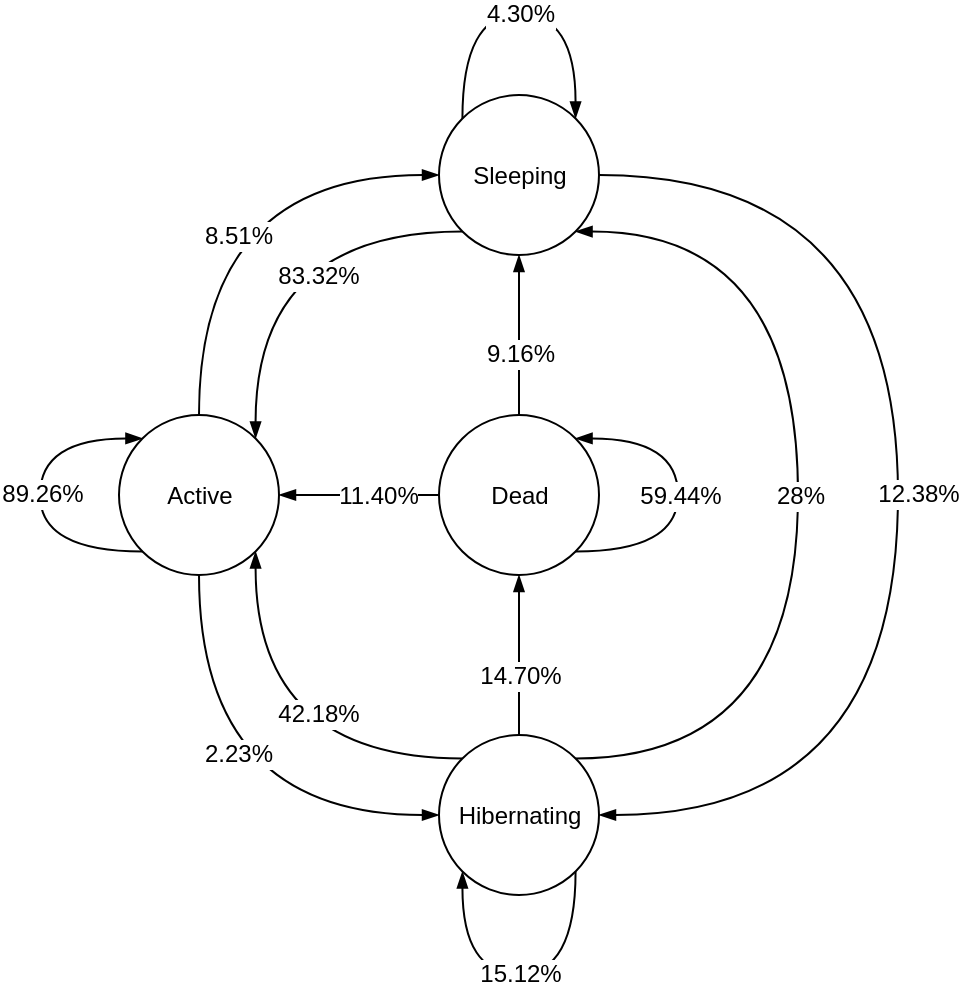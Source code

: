 <mxfile version="10.7.2" type="device"><diagram id="9UBkWEJo5CrtoVMXHFSm" name="Pagina-1"><mxGraphModel dx="842" dy="528" grid="1" gridSize="10" guides="1" tooltips="1" connect="1" arrows="1" fold="1" page="1" pageScale="1" pageWidth="827" pageHeight="1169" math="0" shadow="0"><root><mxCell id="0"/><mxCell id="1" parent="0"/><mxCell id="Ih3rcroOnMGSitw1VyhI-1" style="edgeStyle=orthogonalEdgeStyle;rounded=0;orthogonalLoop=1;jettySize=auto;html=1;exitX=0.5;exitY=0;exitDx=0;exitDy=0;entryX=0;entryY=0.5;entryDx=0;entryDy=0;endArrow=blockThin;endFill=1;curved=1;" parent="1" source="Ih3rcroOnMGSitw1VyhI-5" target="Ih3rcroOnMGSitw1VyhI-10" edge="1"><mxGeometry relative="1" as="geometry"/></mxCell><mxCell id="Ih3rcroOnMGSitw1VyhI-2" value="8.51%" style="text;html=1;resizable=0;points=[];align=center;verticalAlign=middle;labelBackgroundColor=#ffffff;" parent="Ih3rcroOnMGSitw1VyhI-1" vertex="1" connectable="0"><mxGeometry x="-0.156" y="-25" relative="1" as="geometry"><mxPoint x="-5.5" y="11.5" as="offset"/></mxGeometry></mxCell><mxCell id="Ih3rcroOnMGSitw1VyhI-3" style="edgeStyle=orthogonalEdgeStyle;curved=1;rounded=0;orthogonalLoop=1;jettySize=auto;html=1;exitX=0.5;exitY=1;exitDx=0;exitDy=0;entryX=0;entryY=0.5;entryDx=0;entryDy=0;endArrow=blockThin;endFill=1;" parent="1" source="Ih3rcroOnMGSitw1VyhI-5" target="Ih3rcroOnMGSitw1VyhI-22" edge="1"><mxGeometry relative="1" as="geometry"><Array as="points"><mxPoint x="201" y="561"/></Array></mxGeometry></mxCell><mxCell id="Ih3rcroOnMGSitw1VyhI-4" value="2.23%" style="text;html=1;resizable=0;points=[];align=center;verticalAlign=middle;labelBackgroundColor=#ffffff;" parent="Ih3rcroOnMGSitw1VyhI-3" vertex="1" connectable="0"><mxGeometry x="-0.21" y="-16" relative="1" as="geometry"><mxPoint x="35.5" y="-5.5" as="offset"/></mxGeometry></mxCell><mxCell id="Ih3rcroOnMGSitw1VyhI-5" value="Active" style="ellipse;whiteSpace=wrap;html=1;" parent="1" vertex="1"><mxGeometry x="160.5" y="360.5" width="80" height="80" as="geometry"/></mxCell><mxCell id="Ih3rcroOnMGSitw1VyhI-6" style="edgeStyle=orthogonalEdgeStyle;curved=1;rounded=0;orthogonalLoop=1;jettySize=auto;html=1;exitX=0;exitY=1;exitDx=0;exitDy=0;entryX=1;entryY=0;entryDx=0;entryDy=0;endArrow=blockThin;endFill=1;" parent="1" source="Ih3rcroOnMGSitw1VyhI-10" target="Ih3rcroOnMGSitw1VyhI-5" edge="1"><mxGeometry relative="1" as="geometry"><Array as="points"><mxPoint x="229" y="269"/></Array></mxGeometry></mxCell><mxCell id="Ih3rcroOnMGSitw1VyhI-7" value="83.32%" style="text;html=1;resizable=0;points=[];align=center;verticalAlign=middle;labelBackgroundColor=#ffffff;" parent="Ih3rcroOnMGSitw1VyhI-6" vertex="1" connectable="0"><mxGeometry x="-0.237" y="-12" relative="1" as="geometry"><mxPoint x="7" y="33.5" as="offset"/></mxGeometry></mxCell><mxCell id="Ih3rcroOnMGSitw1VyhI-8" style="edgeStyle=orthogonalEdgeStyle;curved=1;rounded=0;orthogonalLoop=1;jettySize=auto;html=1;exitX=1;exitY=0.5;exitDx=0;exitDy=0;entryX=1;entryY=0.5;entryDx=0;entryDy=0;endArrow=blockThin;endFill=1;" parent="1" source="Ih3rcroOnMGSitw1VyhI-10" target="Ih3rcroOnMGSitw1VyhI-22" edge="1"><mxGeometry relative="1" as="geometry"><Array as="points"><mxPoint x="550" y="241"/><mxPoint x="550" y="561"/></Array></mxGeometry></mxCell><mxCell id="Ih3rcroOnMGSitw1VyhI-9" value="12.38%&lt;br&gt;" style="text;html=1;resizable=0;points=[];align=center;verticalAlign=middle;labelBackgroundColor=#ffffff;" parent="Ih3rcroOnMGSitw1VyhI-8" vertex="1" connectable="0"><mxGeometry x="-0.147" y="-5" relative="1" as="geometry"><mxPoint x="15" y="44.5" as="offset"/></mxGeometry></mxCell><mxCell id="Ih3rcroOnMGSitw1VyhI-10" value="Sleeping" style="ellipse;whiteSpace=wrap;html=1;" parent="1" vertex="1"><mxGeometry x="320.5" y="200.5" width="80" height="80" as="geometry"/></mxCell><mxCell id="Ih3rcroOnMGSitw1VyhI-11" style="edgeStyle=orthogonalEdgeStyle;curved=1;rounded=0;orthogonalLoop=1;jettySize=auto;html=1;exitX=0.5;exitY=0;exitDx=0;exitDy=0;entryX=0.5;entryY=1;entryDx=0;entryDy=0;endArrow=blockThin;endFill=1;" parent="1" source="Ih3rcroOnMGSitw1VyhI-15" target="Ih3rcroOnMGSitw1VyhI-10" edge="1"><mxGeometry relative="1" as="geometry"><Array as="points"><mxPoint x="361" y="300"/><mxPoint x="361" y="300"/></Array></mxGeometry></mxCell><mxCell id="Ih3rcroOnMGSitw1VyhI-12" value="9.16%" style="text;html=1;resizable=0;points=[];align=center;verticalAlign=middle;labelBackgroundColor=#ffffff;" parent="Ih3rcroOnMGSitw1VyhI-11" vertex="1" connectable="0"><mxGeometry x="-0.24" y="24" relative="1" as="geometry"><mxPoint x="24" y="-0.5" as="offset"/></mxGeometry></mxCell><mxCell id="Ih3rcroOnMGSitw1VyhI-13" style="edgeStyle=orthogonalEdgeStyle;curved=1;rounded=0;orthogonalLoop=1;jettySize=auto;html=1;endArrow=blockThin;endFill=1;entryX=1;entryY=0.5;entryDx=0;entryDy=0;exitX=0;exitY=0.5;exitDx=0;exitDy=0;" parent="1" source="Ih3rcroOnMGSitw1VyhI-15" target="Ih3rcroOnMGSitw1VyhI-5" edge="1"><mxGeometry relative="1" as="geometry"><mxPoint x="320" y="450" as="sourcePoint"/><mxPoint x="230" y="429" as="targetPoint"/><Array as="points"><mxPoint x="321" y="400"/><mxPoint x="280" y="400"/><mxPoint x="280" y="401"/></Array></mxGeometry></mxCell><mxCell id="Ih3rcroOnMGSitw1VyhI-14" value="11.40%" style="text;html=1;resizable=0;points=[];align=center;verticalAlign=middle;labelBackgroundColor=#ffffff;" parent="Ih3rcroOnMGSitw1VyhI-13" vertex="1" connectable="0"><mxGeometry x="0.125" y="-2" relative="1" as="geometry"><mxPoint x="14.5" y="2" as="offset"/></mxGeometry></mxCell><mxCell id="Ih3rcroOnMGSitw1VyhI-15" value="Dead" style="ellipse;whiteSpace=wrap;html=1;" parent="1" vertex="1"><mxGeometry x="320.5" y="360.5" width="80" height="80" as="geometry"/></mxCell><mxCell id="Ih3rcroOnMGSitw1VyhI-16" style="edgeStyle=orthogonalEdgeStyle;curved=1;rounded=0;orthogonalLoop=1;jettySize=auto;html=1;entryX=1;entryY=1;entryDx=0;entryDy=0;endArrow=blockThin;endFill=1;exitX=0;exitY=0;exitDx=0;exitDy=0;" parent="1" source="Ih3rcroOnMGSitw1VyhI-22" target="Ih3rcroOnMGSitw1VyhI-5" edge="1"><mxGeometry relative="1" as="geometry"><mxPoint x="400.5" y="520.5" as="sourcePoint"/></mxGeometry></mxCell><mxCell id="Ih3rcroOnMGSitw1VyhI-17" value="42.18%&lt;br&gt;" style="text;html=1;resizable=0;points=[];align=center;verticalAlign=middle;labelBackgroundColor=#ffffff;" parent="Ih3rcroOnMGSitw1VyhI-16" vertex="1" connectable="0"><mxGeometry x="-0.24" y="-22" relative="1" as="geometry"><mxPoint x="6" as="offset"/></mxGeometry></mxCell><mxCell id="Ih3rcroOnMGSitw1VyhI-18" style="edgeStyle=orthogonalEdgeStyle;curved=1;rounded=0;orthogonalLoop=1;jettySize=auto;html=1;entryX=0.5;entryY=1;entryDx=0;entryDy=0;endArrow=blockThin;endFill=1;exitX=0.5;exitY=0;exitDx=0;exitDy=0;" parent="1" source="Ih3rcroOnMGSitw1VyhI-22" target="Ih3rcroOnMGSitw1VyhI-15" edge="1"><mxGeometry relative="1" as="geometry"><mxPoint x="400" y="500" as="sourcePoint"/><Array as="points"/></mxGeometry></mxCell><mxCell id="Ih3rcroOnMGSitw1VyhI-19" value="14.70%" style="text;html=1;resizable=0;points=[];align=center;verticalAlign=middle;labelBackgroundColor=#ffffff;" parent="Ih3rcroOnMGSitw1VyhI-18" vertex="1" connectable="0"><mxGeometry x="-0.271" y="19" relative="1" as="geometry"><mxPoint x="19" y="-1" as="offset"/></mxGeometry></mxCell><mxCell id="Ih3rcroOnMGSitw1VyhI-20" style="edgeStyle=orthogonalEdgeStyle;curved=1;rounded=0;orthogonalLoop=1;jettySize=auto;html=1;exitX=1;exitY=0;exitDx=0;exitDy=0;entryX=1;entryY=1;entryDx=0;entryDy=0;endArrow=blockThin;endFill=1;" parent="1" source="Ih3rcroOnMGSitw1VyhI-22" target="Ih3rcroOnMGSitw1VyhI-10" edge="1"><mxGeometry relative="1" as="geometry"><Array as="points"><mxPoint x="500" y="532"/><mxPoint x="500" y="269"/></Array></mxGeometry></mxCell><mxCell id="Ih3rcroOnMGSitw1VyhI-21" value="28%" style="text;html=1;resizable=0;points=[];align=center;verticalAlign=middle;labelBackgroundColor=#ffffff;direction=south;" parent="Ih3rcroOnMGSitw1VyhI-20" vertex="1" connectable="0"><mxGeometry y="-25" relative="1" as="geometry"><mxPoint x="-24.5" as="offset"/></mxGeometry></mxCell><mxCell id="Ih3rcroOnMGSitw1VyhI-22" value="Hibernating" style="ellipse;whiteSpace=wrap;html=1;" parent="1" vertex="1"><mxGeometry x="320.5" y="520.5" width="80" height="80" as="geometry"/></mxCell><mxCell id="Ih3rcroOnMGSitw1VyhI-23" style="edgeStyle=orthogonalEdgeStyle;curved=1;rounded=0;orthogonalLoop=1;jettySize=auto;html=1;exitX=0;exitY=1;exitDx=0;exitDy=0;endArrow=blockThin;endFill=1;entryX=0;entryY=0;entryDx=0;entryDy=0;" parent="1" source="Ih3rcroOnMGSitw1VyhI-5" target="Ih3rcroOnMGSitw1VyhI-5" edge="1"><mxGeometry relative="1" as="geometry"><Array as="points"><mxPoint x="121" y="429"/><mxPoint x="121" y="372"/></Array><mxPoint x="150" y="270" as="targetPoint"/></mxGeometry></mxCell><mxCell id="Ih3rcroOnMGSitw1VyhI-24" value="89.26%" style="text;html=1;resizable=0;points=[];align=center;verticalAlign=middle;labelBackgroundColor=#ffffff;" parent="Ih3rcroOnMGSitw1VyhI-23" vertex="1" connectable="0"><mxGeometry x="0.198" y="-2" relative="1" as="geometry"><mxPoint x="-1.5" y="15.5" as="offset"/></mxGeometry></mxCell><mxCell id="Ih3rcroOnMGSitw1VyhI-25" style="edgeStyle=orthogonalEdgeStyle;curved=1;rounded=0;orthogonalLoop=1;jettySize=auto;html=1;exitX=1;exitY=1;exitDx=0;exitDy=0;entryX=0;entryY=1;entryDx=0;entryDy=0;endArrow=blockThin;endFill=1;" parent="1" source="Ih3rcroOnMGSitw1VyhI-22" target="Ih3rcroOnMGSitw1VyhI-22" edge="1"><mxGeometry relative="1" as="geometry"><Array as="points"><mxPoint x="389" y="640"/><mxPoint x="332" y="640"/></Array></mxGeometry></mxCell><mxCell id="Ih3rcroOnMGSitw1VyhI-26" value="15.12%" style="text;html=1;resizable=0;points=[];align=center;verticalAlign=middle;labelBackgroundColor=#ffffff;" parent="Ih3rcroOnMGSitw1VyhI-25" vertex="1" connectable="0"><mxGeometry x="-0.365" y="-16" relative="1" as="geometry"><mxPoint x="-12.5" y="0.5" as="offset"/></mxGeometry></mxCell><mxCell id="Ih3rcroOnMGSitw1VyhI-27" style="edgeStyle=orthogonalEdgeStyle;curved=1;rounded=0;orthogonalLoop=1;jettySize=auto;html=1;exitX=1;exitY=1;exitDx=0;exitDy=0;entryX=1;entryY=0;entryDx=0;entryDy=0;endArrow=blockThin;endFill=1;" parent="1" source="Ih3rcroOnMGSitw1VyhI-15" target="Ih3rcroOnMGSitw1VyhI-15" edge="1"><mxGeometry relative="1" as="geometry"><mxPoint x="526.5" y="388.5" as="sourcePoint"/><mxPoint x="470.5" y="388.5" as="targetPoint"/><Array as="points"><mxPoint x="440" y="429"/><mxPoint x="440" y="372"/></Array></mxGeometry></mxCell><mxCell id="Ih3rcroOnMGSitw1VyhI-28" value="59.44%" style="text;html=1;resizable=0;points=[];align=center;verticalAlign=middle;labelBackgroundColor=#ffffff;" parent="Ih3rcroOnMGSitw1VyhI-27" vertex="1" connectable="0"><mxGeometry x="0.104" y="-1" relative="1" as="geometry"><mxPoint x="-0.5" y="8.5" as="offset"/></mxGeometry></mxCell><mxCell id="Ih3rcroOnMGSitw1VyhI-29" style="edgeStyle=orthogonalEdgeStyle;curved=1;rounded=0;orthogonalLoop=1;jettySize=auto;html=1;exitX=0;exitY=0;exitDx=0;exitDy=0;entryX=1;entryY=0;entryDx=0;entryDy=0;endArrow=blockThin;endFill=1;" parent="1" source="Ih3rcroOnMGSitw1VyhI-10" target="Ih3rcroOnMGSitw1VyhI-10" edge="1"><mxGeometry relative="1" as="geometry"><Array as="points"><mxPoint x="332" y="160"/><mxPoint x="389" y="160"/></Array></mxGeometry></mxCell><mxCell id="Ih3rcroOnMGSitw1VyhI-30" value="4.30%" style="text;html=1;resizable=0;points=[];align=center;verticalAlign=middle;labelBackgroundColor=#ffffff;" parent="Ih3rcroOnMGSitw1VyhI-29" vertex="1" connectable="0"><mxGeometry x="0.177" y="-2" relative="1" as="geometry"><mxPoint x="-14" y="-2.5" as="offset"/></mxGeometry></mxCell></root></mxGraphModel></diagram></mxfile>